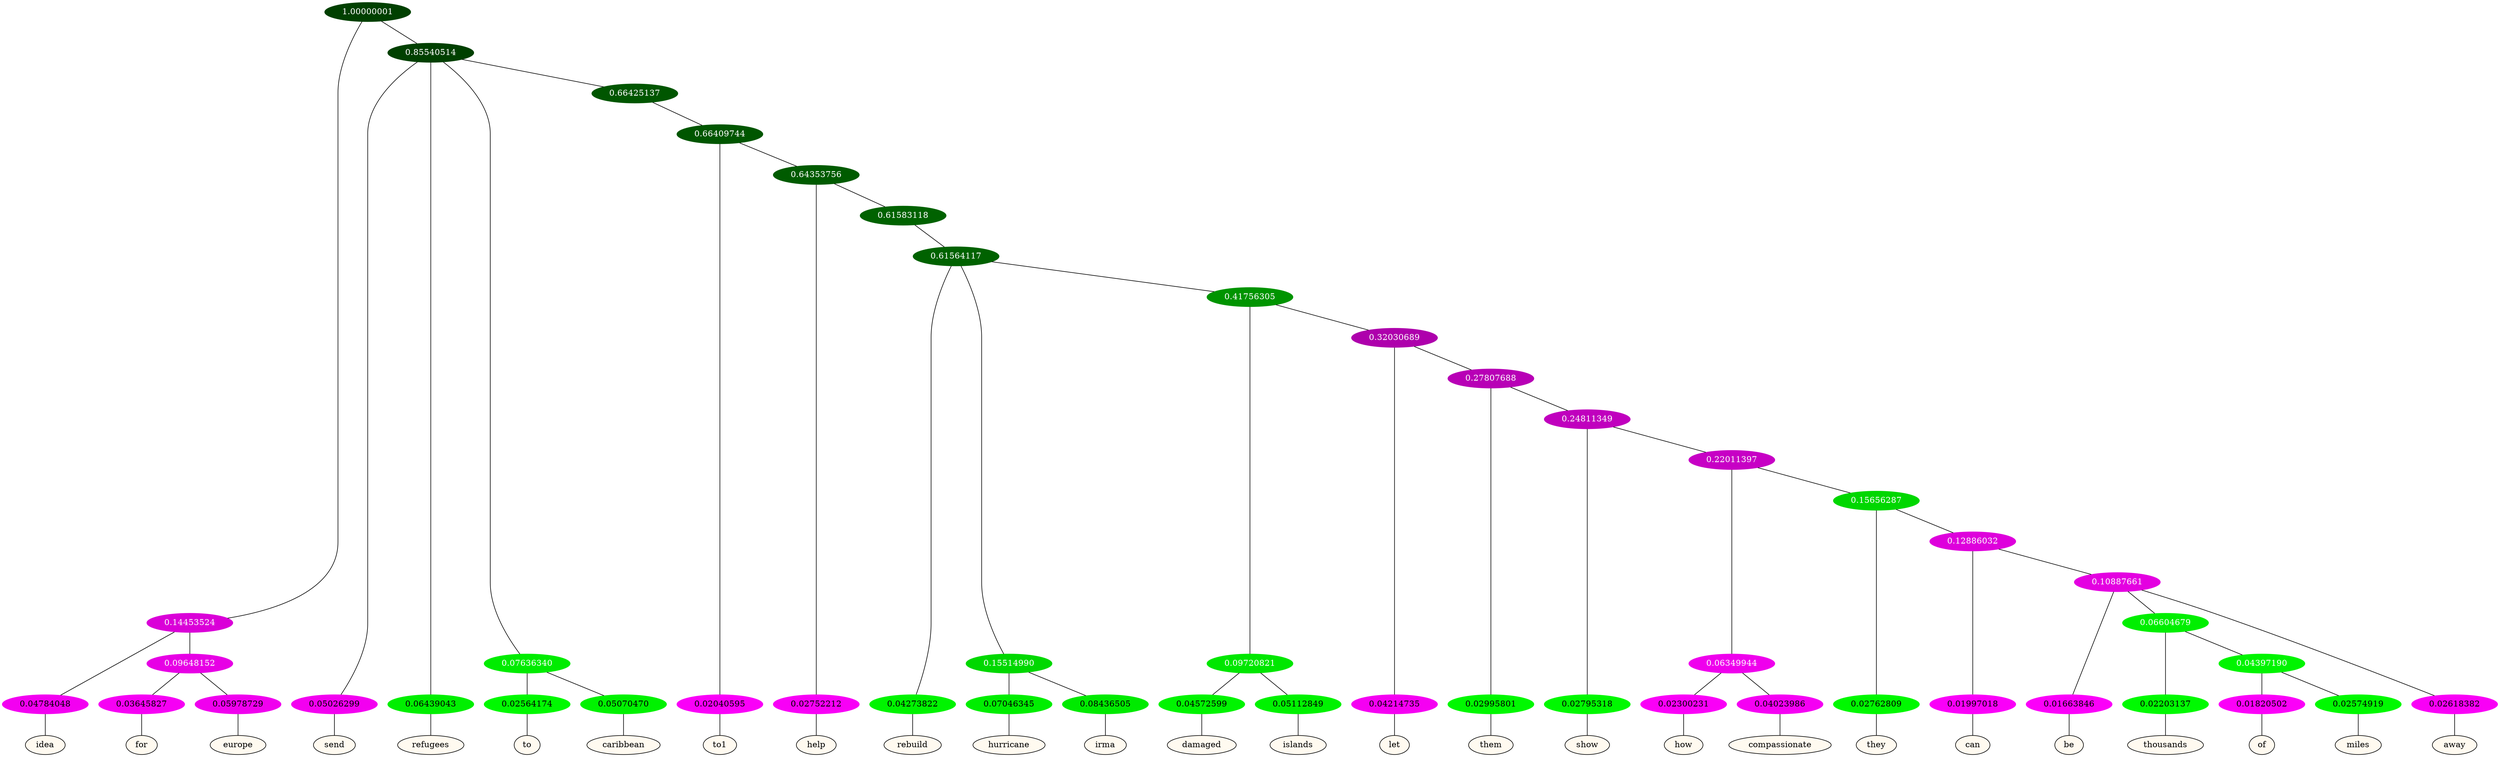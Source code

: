graph {
	node [format=png height=0.15 nodesep=0.001 ordering=out overlap=prism overlap_scaling=0.01 ranksep=0.001 ratio=0.2 style=filled width=0.15]
	{
		rank=same
		a_w_3 [label=idea color=black fillcolor=floralwhite style="filled,solid"]
		a_w_9 [label=for color=black fillcolor=floralwhite style="filled,solid"]
		a_w_10 [label=europe color=black fillcolor=floralwhite style="filled,solid"]
		a_w_5 [label=send color=black fillcolor=floralwhite style="filled,solid"]
		a_w_6 [label=refugees color=black fillcolor=floralwhite style="filled,solid"]
		a_w_11 [label=to color=black fillcolor=floralwhite style="filled,solid"]
		a_w_12 [label=caribbean color=black fillcolor=floralwhite style="filled,solid"]
		a_w_14 [label=to1 color=black fillcolor=floralwhite style="filled,solid"]
		a_w_16 [label=help color=black fillcolor=floralwhite style="filled,solid"]
		a_w_19 [label=rebuild color=black fillcolor=floralwhite style="filled,solid"]
		a_w_22 [label=hurricane color=black fillcolor=floralwhite style="filled,solid"]
		a_w_23 [label=irma color=black fillcolor=floralwhite style="filled,solid"]
		a_w_26 [label=damaged color=black fillcolor=floralwhite style="filled,solid"]
		a_w_27 [label=islands color=black fillcolor=floralwhite style="filled,solid"]
		a_w_28 [label=let color=black fillcolor=floralwhite style="filled,solid"]
		a_w_30 [label=them color=black fillcolor=floralwhite style="filled,solid"]
		a_w_32 [label=show color=black fillcolor=floralwhite style="filled,solid"]
		a_w_36 [label=how color=black fillcolor=floralwhite style="filled,solid"]
		a_w_37 [label=compassionate color=black fillcolor=floralwhite style="filled,solid"]
		a_w_38 [label=they color=black fillcolor=floralwhite style="filled,solid"]
		a_w_40 [label=can color=black fillcolor=floralwhite style="filled,solid"]
		a_w_42 [label=be color=black fillcolor=floralwhite style="filled,solid"]
		a_w_45 [label=thousands color=black fillcolor=floralwhite style="filled,solid"]
		a_w_47 [label=of color=black fillcolor=floralwhite style="filled,solid"]
		a_w_48 [label=miles color=black fillcolor=floralwhite style="filled,solid"]
		a_w_44 [label=away color=black fillcolor=floralwhite style="filled,solid"]
	}
	a_n_3 -- a_w_3
	a_n_9 -- a_w_9
	a_n_10 -- a_w_10
	a_n_5 -- a_w_5
	a_n_6 -- a_w_6
	a_n_11 -- a_w_11
	a_n_12 -- a_w_12
	a_n_14 -- a_w_14
	a_n_16 -- a_w_16
	a_n_19 -- a_w_19
	a_n_22 -- a_w_22
	a_n_23 -- a_w_23
	a_n_26 -- a_w_26
	a_n_27 -- a_w_27
	a_n_28 -- a_w_28
	a_n_30 -- a_w_30
	a_n_32 -- a_w_32
	a_n_36 -- a_w_36
	a_n_37 -- a_w_37
	a_n_38 -- a_w_38
	a_n_40 -- a_w_40
	a_n_42 -- a_w_42
	a_n_45 -- a_w_45
	a_n_47 -- a_w_47
	a_n_48 -- a_w_48
	a_n_44 -- a_w_44
	{
		rank=same
		a_n_3 [label=0.04784048 color="0.835 1.000 0.952" fontcolor=black]
		a_n_9 [label=0.03645827 color="0.835 1.000 0.964" fontcolor=black]
		a_n_10 [label=0.05978729 color="0.835 1.000 0.940" fontcolor=black]
		a_n_5 [label=0.05026299 color="0.835 1.000 0.950" fontcolor=black]
		a_n_6 [label=0.06439043 color="0.334 1.000 0.936" fontcolor=black]
		a_n_11 [label=0.02564174 color="0.334 1.000 0.974" fontcolor=black]
		a_n_12 [label=0.05070470 color="0.334 1.000 0.949" fontcolor=black]
		a_n_14 [label=0.02040595 color="0.835 1.000 0.980" fontcolor=black]
		a_n_16 [label=0.02752212 color="0.835 1.000 0.972" fontcolor=black]
		a_n_19 [label=0.04273822 color="0.334 1.000 0.957" fontcolor=black]
		a_n_22 [label=0.07046345 color="0.334 1.000 0.930" fontcolor=black]
		a_n_23 [label=0.08436505 color="0.334 1.000 0.916" fontcolor=black]
		a_n_26 [label=0.04572599 color="0.334 1.000 0.954" fontcolor=black]
		a_n_27 [label=0.05112849 color="0.334 1.000 0.949" fontcolor=black]
		a_n_28 [label=0.04214735 color="0.835 1.000 0.958" fontcolor=black]
		a_n_30 [label=0.02995801 color="0.334 1.000 0.970" fontcolor=black]
		a_n_32 [label=0.02795318 color="0.334 1.000 0.972" fontcolor=black]
		a_n_36 [label=0.02300231 color="0.835 1.000 0.977" fontcolor=black]
		a_n_37 [label=0.04023986 color="0.835 1.000 0.960" fontcolor=black]
		a_n_38 [label=0.02762809 color="0.334 1.000 0.972" fontcolor=black]
		a_n_40 [label=0.01997018 color="0.835 1.000 0.980" fontcolor=black]
		a_n_42 [label=0.01663846 color="0.835 1.000 0.983" fontcolor=black]
		a_n_45 [label=0.02203137 color="0.334 1.000 0.978" fontcolor=black]
		a_n_47 [label=0.01820502 color="0.835 1.000 0.982" fontcolor=black]
		a_n_48 [label=0.02574919 color="0.334 1.000 0.974" fontcolor=black]
		a_n_44 [label=0.02618382 color="0.835 1.000 0.974" fontcolor=black]
	}
	a_n_0 [label=1.00000001 color="0.334 1.000 0.250" fontcolor=grey99]
	a_n_1 [label=0.14453524 color="0.835 1.000 0.855" fontcolor=grey99]
	a_n_0 -- a_n_1
	a_n_2 [label=0.85540514 color="0.334 1.000 0.250" fontcolor=grey99]
	a_n_0 -- a_n_2
	a_n_1 -- a_n_3
	a_n_4 [label=0.09648152 color="0.835 1.000 0.904" fontcolor=grey99]
	a_n_1 -- a_n_4
	a_n_2 -- a_n_5
	a_n_2 -- a_n_6
	a_n_7 [label=0.07636340 color="0.334 1.000 0.924" fontcolor=grey99]
	a_n_2 -- a_n_7
	a_n_8 [label=0.66425137 color="0.334 1.000 0.336" fontcolor=grey99]
	a_n_2 -- a_n_8
	a_n_4 -- a_n_9
	a_n_4 -- a_n_10
	a_n_7 -- a_n_11
	a_n_7 -- a_n_12
	a_n_13 [label=0.66409744 color="0.334 1.000 0.336" fontcolor=grey99]
	a_n_8 -- a_n_13
	a_n_13 -- a_n_14
	a_n_15 [label=0.64353756 color="0.334 1.000 0.356" fontcolor=grey99]
	a_n_13 -- a_n_15
	a_n_15 -- a_n_16
	a_n_17 [label=0.61583118 color="0.334 1.000 0.384" fontcolor=grey99]
	a_n_15 -- a_n_17
	a_n_18 [label=0.61564117 color="0.334 1.000 0.384" fontcolor=grey99]
	a_n_17 -- a_n_18
	a_n_18 -- a_n_19
	a_n_20 [label=0.15514990 color="0.334 1.000 0.845" fontcolor=grey99]
	a_n_18 -- a_n_20
	a_n_21 [label=0.41756305 color="0.334 1.000 0.582" fontcolor=grey99]
	a_n_18 -- a_n_21
	a_n_20 -- a_n_22
	a_n_20 -- a_n_23
	a_n_24 [label=0.09720821 color="0.334 1.000 0.903" fontcolor=grey99]
	a_n_21 -- a_n_24
	a_n_25 [label=0.32030689 color="0.835 1.000 0.680" fontcolor=grey99]
	a_n_21 -- a_n_25
	a_n_24 -- a_n_26
	a_n_24 -- a_n_27
	a_n_25 -- a_n_28
	a_n_29 [label=0.27807688 color="0.835 1.000 0.722" fontcolor=grey99]
	a_n_25 -- a_n_29
	a_n_29 -- a_n_30
	a_n_31 [label=0.24811349 color="0.835 1.000 0.752" fontcolor=grey99]
	a_n_29 -- a_n_31
	a_n_31 -- a_n_32
	a_n_33 [label=0.22011397 color="0.835 1.000 0.780" fontcolor=grey99]
	a_n_31 -- a_n_33
	a_n_34 [label=0.06349944 color="0.835 1.000 0.937" fontcolor=grey99]
	a_n_33 -- a_n_34
	a_n_35 [label=0.15656287 color="0.334 1.000 0.843" fontcolor=grey99]
	a_n_33 -- a_n_35
	a_n_34 -- a_n_36
	a_n_34 -- a_n_37
	a_n_35 -- a_n_38
	a_n_39 [label=0.12886032 color="0.835 1.000 0.871" fontcolor=grey99]
	a_n_35 -- a_n_39
	a_n_39 -- a_n_40
	a_n_41 [label=0.10887661 color="0.835 1.000 0.891" fontcolor=grey99]
	a_n_39 -- a_n_41
	a_n_41 -- a_n_42
	a_n_43 [label=0.06604679 color="0.334 1.000 0.934" fontcolor=grey99]
	a_n_41 -- a_n_43
	a_n_41 -- a_n_44
	a_n_43 -- a_n_45
	a_n_46 [label=0.04397190 color="0.334 1.000 0.956" fontcolor=grey99]
	a_n_43 -- a_n_46
	a_n_46 -- a_n_47
	a_n_46 -- a_n_48
}

